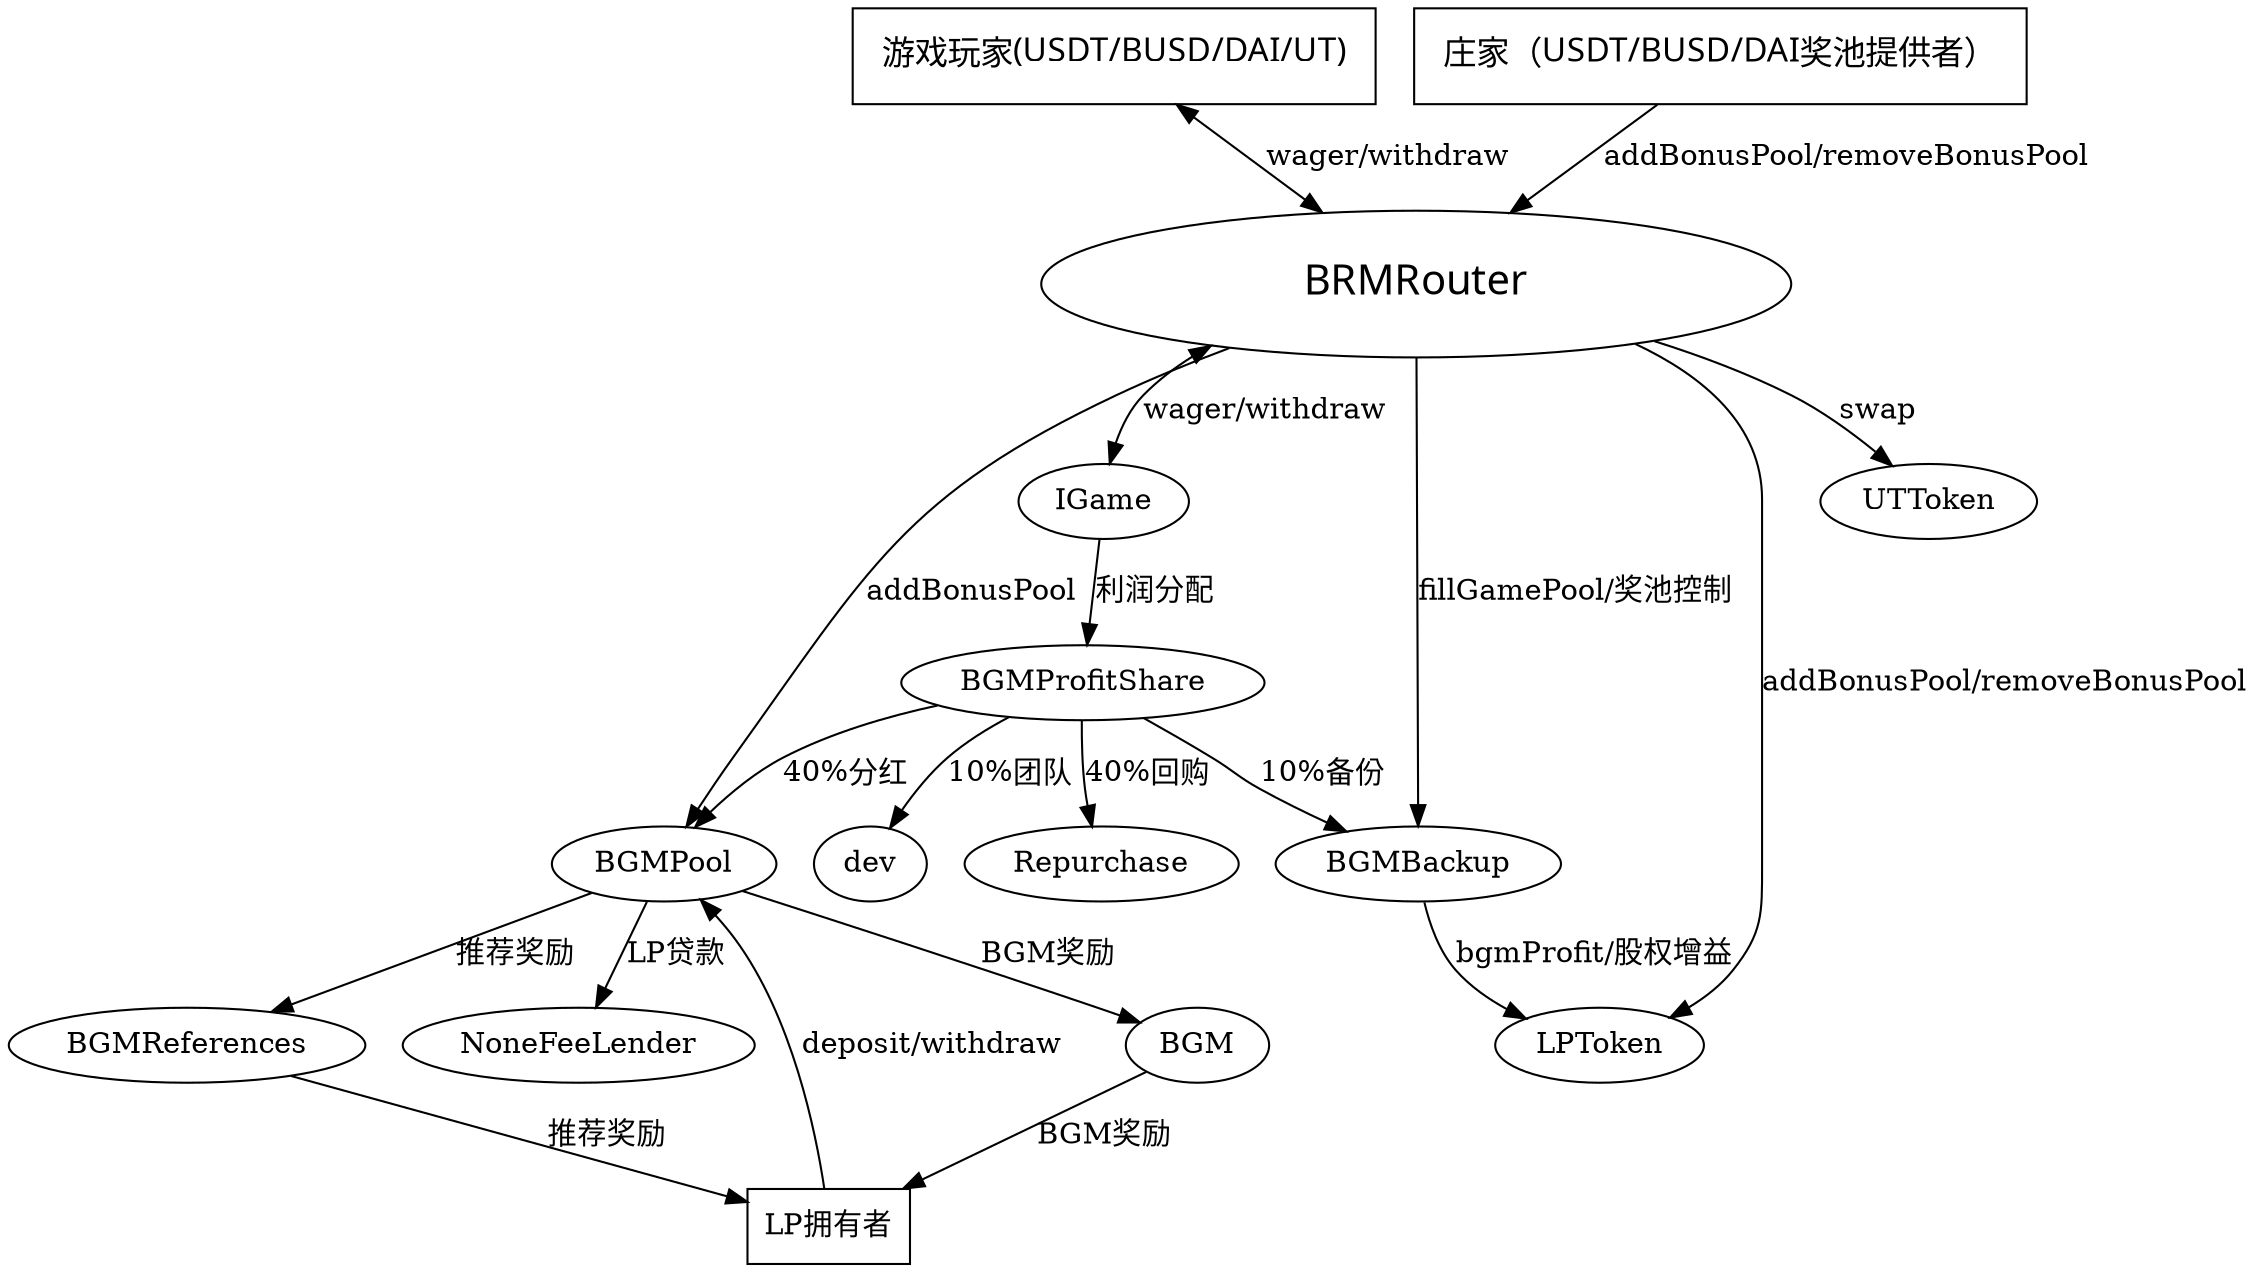digraph tokenflow{

    node [shape=box]{
        player[label="游戏玩家(USDT/BUSD/DAI/UT)" ,fontname="Microsoft YaHei" ,width=1,fontsize=16,margin=0.2];
        LPS[label="庄家（USDT/BUSD/DAI奖池提供者）",fontname="Microsoft YaHei" ,width=1,fontsize=16,margin=0.2];
        UTUSER[label="LP拥有者"];
        

    }
    node [shape=oval];
    BRMRouter[label="BRMRouter",fontname="Microsoft YaHei" ,width=5,fontsize=20,margin=0.2];
    player -> BRMRouter -> IGame [label="wager/withdraw",dir="both"];
    LPS ->  BRMRouter -> LPToken [label="addBonusPool/removeBonusPool"]

    BRMRouter->BGMPool[label="addBonusPool"];
    BRMRouter->BGMBackup[label="fillGamePool/奖池控制"]

    UTUSER -> BGMPool [label="deposit/withdraw"];
    BGMPool -> BGM -> UTUSER[label="BGM奖励"];
    // gameroute->wagerMining ->BGM;
    BGMPool -> BGMReferences -> UTUSER [label="推荐奖励"];
    BGMPool->NoneFeeLender [label="LP贷款"]
    
    
    IGame->BGMProfitShare[label="利润分配"];
    BGMProfitShare->BGMPool[label="40%分红"];
    BGMProfitShare->BGMBackup[label="10%备份"];
    BGMProfitShare->Repurchase[label="40%回购"];
    BGMProfitShare -> dev[label="10%团队"];
    BGMBackup->LPToken[label="bgmProfit/股权增益"];
    BRMRouter->UTToken[label="swap"];


}
